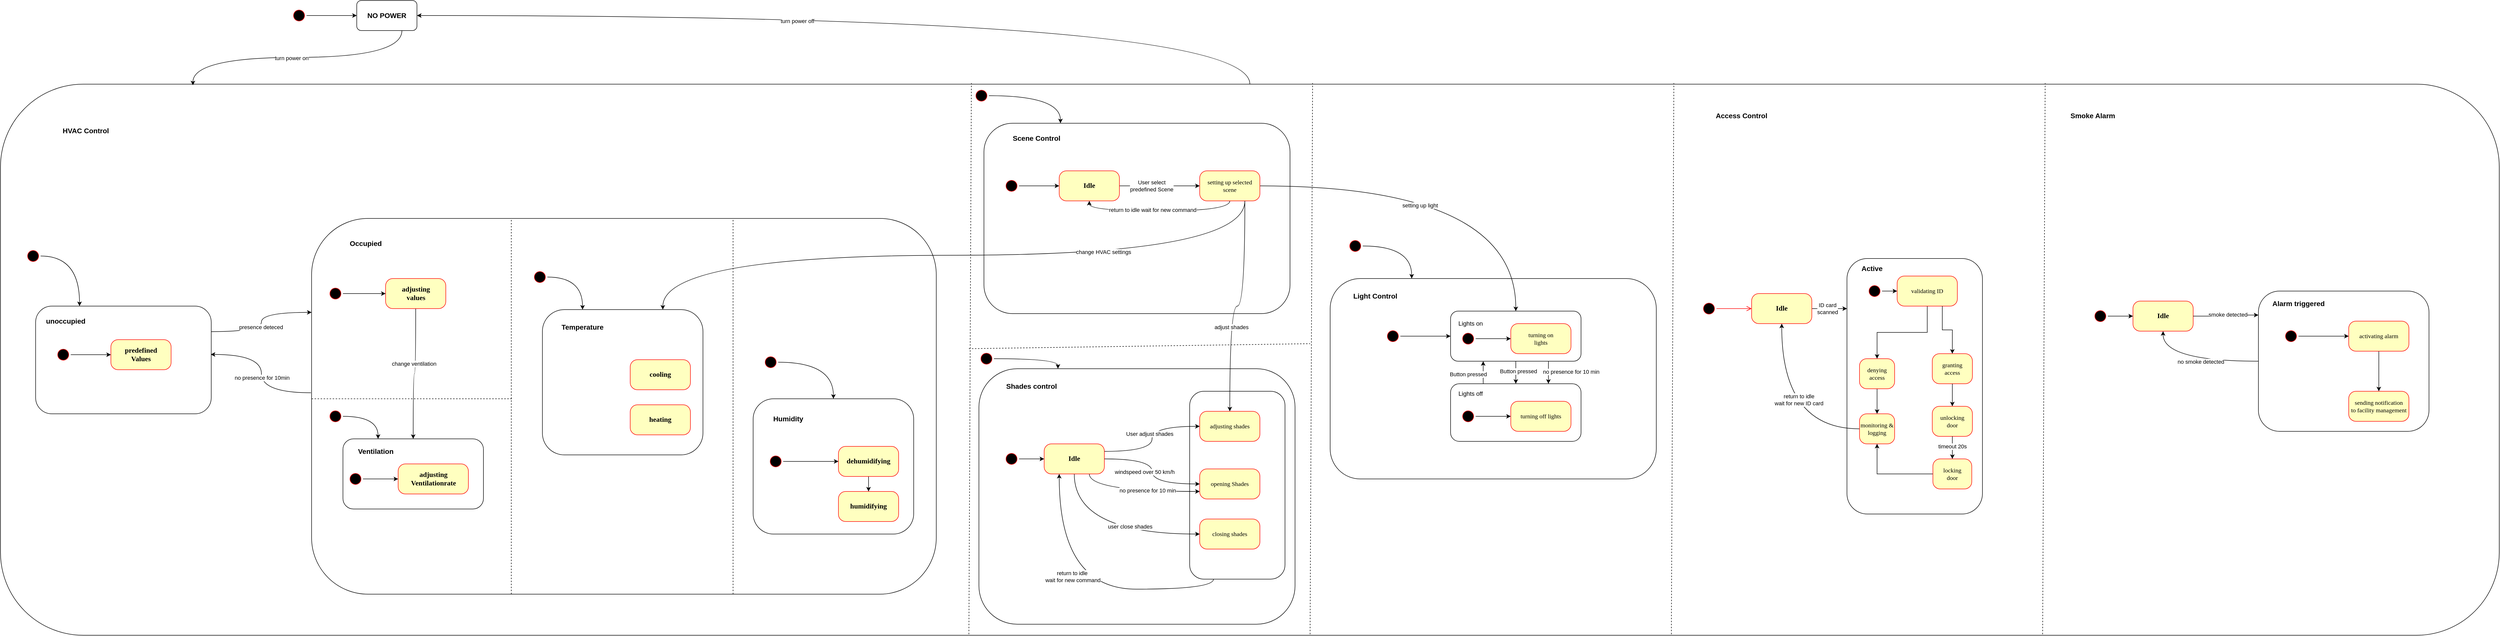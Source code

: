 <mxfile version="26.0.6">
  <diagram name="Page-1" id="58cdce13-f638-feb5-8d6f-7d28b1aa9fa0">
    <mxGraphModel dx="1822" dy="465" grid="1" gridSize="10" guides="1" tooltips="1" connect="1" arrows="1" fold="1" page="1" pageScale="1" pageWidth="1100" pageHeight="850" background="none" math="0" shadow="0">
      <root>
        <mxCell id="0" />
        <mxCell id="1" parent="0" />
        <mxCell id="LxNDRU_3HGSp0lA_r6Oc-85" style="edgeStyle=orthogonalEdgeStyle;rounded=0;orthogonalLoop=1;jettySize=auto;html=1;entryX=1;entryY=0.5;entryDx=0;entryDy=0;curved=1;" parent="1" source="LxNDRU_3HGSp0lA_r6Oc-73" target="LxNDRU_3HGSp0lA_r6Oc-72" edge="1">
          <mxGeometry relative="1" as="geometry" />
        </mxCell>
        <mxCell id="LxNDRU_3HGSp0lA_r6Oc-86" value="turn power off" style="edgeLabel;html=1;align=center;verticalAlign=middle;resizable=0;points=[];" parent="LxNDRU_3HGSp0lA_r6Oc-85" vertex="1" connectable="0">
          <mxGeometry x="0.157" y="11" relative="1" as="geometry">
            <mxPoint as="offset" />
          </mxGeometry>
        </mxCell>
        <mxCell id="LxNDRU_3HGSp0lA_r6Oc-73" value="" style="rounded=1;whiteSpace=wrap;html=1;movable=0;resizable=0;rotatable=0;deletable=0;editable=0;locked=1;connectable=0;" parent="1" vertex="1">
          <mxGeometry x="-470" y="532" width="4980" height="1100" as="geometry" />
        </mxCell>
        <mxCell id="66eWYTRfGqBNhTe94YPb-158" value="" style="rounded=1;whiteSpace=wrap;html=1;movable=1;resizable=1;rotatable=1;deletable=1;editable=1;locked=0;connectable=1;" parent="1" vertex="1">
          <mxGeometry x="1480" y="1100" width="630" height="510" as="geometry" />
        </mxCell>
        <mxCell id="LxNDRU_3HGSp0lA_r6Oc-68" style="edgeStyle=orthogonalEdgeStyle;rounded=0;orthogonalLoop=1;jettySize=auto;html=1;exitX=0.25;exitY=1;exitDx=0;exitDy=0;entryX=0.25;entryY=1;entryDx=0;entryDy=0;curved=1;movable=1;resizable=1;rotatable=1;deletable=1;editable=1;locked=0;connectable=1;" parent="1" source="LxNDRU_3HGSp0lA_r6Oc-65" target="66eWYTRfGqBNhTe94YPb-157" edge="1">
          <mxGeometry relative="1" as="geometry" />
        </mxCell>
        <mxCell id="LxNDRU_3HGSp0lA_r6Oc-69" value="return to idle&amp;nbsp;&lt;div&gt;wait for new command&lt;/div&gt;" style="edgeLabel;html=1;align=center;verticalAlign=middle;resizable=1;points=[];movable=1;rotatable=1;deletable=1;editable=1;locked=0;connectable=1;" parent="LxNDRU_3HGSp0lA_r6Oc-68" vertex="1" connectable="0">
          <mxGeometry x="0.267" y="-27" relative="1" as="geometry">
            <mxPoint as="offset" />
          </mxGeometry>
        </mxCell>
        <mxCell id="LxNDRU_3HGSp0lA_r6Oc-65" value="" style="rounded=1;whiteSpace=wrap;html=1;movable=1;resizable=1;rotatable=1;deletable=1;editable=1;locked=0;connectable=1;" parent="1" vertex="1">
          <mxGeometry x="1900" y="1145" width="190" height="375" as="geometry" />
        </mxCell>
        <mxCell id="LxNDRU_3HGSp0lA_r6Oc-49" value="" style="rounded=1;whiteSpace=wrap;html=1;movable=1;resizable=1;rotatable=1;deletable=1;editable=1;locked=0;connectable=1;" parent="1" vertex="1">
          <mxGeometry x="-400" y="975" width="350" height="215" as="geometry" />
        </mxCell>
        <mxCell id="LxNDRU_3HGSp0lA_r6Oc-45" style="edgeStyle=orthogonalEdgeStyle;rounded=0;orthogonalLoop=1;jettySize=auto;html=1;entryX=0.997;entryY=0.449;entryDx=0;entryDy=0;entryPerimeter=0;exitX=-0.001;exitY=0.464;exitDx=0;exitDy=0;exitPerimeter=0;movable=1;resizable=1;rotatable=1;deletable=1;editable=1;locked=0;connectable=1;curved=1;" parent="1" source="LxNDRU_3HGSp0lA_r6Oc-11" target="LxNDRU_3HGSp0lA_r6Oc-49" edge="1">
          <mxGeometry relative="1" as="geometry" />
        </mxCell>
        <mxCell id="LxNDRU_3HGSp0lA_r6Oc-46" value="no presence for 10min" style="edgeLabel;html=1;align=center;verticalAlign=middle;resizable=1;points=[];movable=1;rotatable=1;deletable=1;editable=1;locked=0;connectable=1;" parent="LxNDRU_3HGSp0lA_r6Oc-45" vertex="1" connectable="0">
          <mxGeometry x="-0.062" y="-1" relative="1" as="geometry">
            <mxPoint as="offset" />
          </mxGeometry>
        </mxCell>
        <mxCell id="LxNDRU_3HGSp0lA_r6Oc-11" value="" style="rounded=1;whiteSpace=wrap;html=1;movable=0;resizable=0;rotatable=0;deletable=0;editable=0;locked=1;connectable=0;" parent="1" vertex="1">
          <mxGeometry x="150" y="800" width="1245" height="750" as="geometry" />
        </mxCell>
        <mxCell id="LxNDRU_3HGSp0lA_r6Oc-30" value="" style="rounded=1;whiteSpace=wrap;html=1;movable=1;resizable=1;rotatable=1;deletable=1;editable=1;locked=0;connectable=1;" parent="1" vertex="1">
          <mxGeometry x="1030" y="1160" width="320" height="270" as="geometry" />
        </mxCell>
        <mxCell id="LxNDRU_3HGSp0lA_r6Oc-16" value="" style="rounded=1;whiteSpace=wrap;html=1;movable=1;resizable=1;rotatable=1;deletable=1;editable=1;locked=0;connectable=1;" parent="1" vertex="1">
          <mxGeometry x="610" y="982" width="320" height="290" as="geometry" />
        </mxCell>
        <mxCell id="66eWYTRfGqBNhTe94YPb-82" value="" style="rounded=1;whiteSpace=wrap;html=1;movable=1;resizable=1;rotatable=1;deletable=1;editable=1;locked=0;connectable=1;" parent="1" vertex="1">
          <mxGeometry x="2180" y="920" width="650" height="400" as="geometry" />
        </mxCell>
        <mxCell id="66eWYTRfGqBNhTe94YPb-105" value="" style="rounded=1;whiteSpace=wrap;html=1;movable=1;resizable=1;rotatable=1;deletable=1;editable=1;locked=0;connectable=1;" parent="1" vertex="1">
          <mxGeometry x="3210" y="880" width="270" height="510" as="geometry" />
        </mxCell>
        <mxCell id="66eWYTRfGqBNhTe94YPb-119" style="edgeStyle=orthogonalEdgeStyle;rounded=0;orthogonalLoop=1;jettySize=auto;html=1;exitX=0.5;exitY=1;exitDx=0;exitDy=0;entryX=0.5;entryY=0;entryDx=0;entryDy=0;movable=1;resizable=1;rotatable=1;deletable=1;editable=1;locked=0;connectable=1;" parent="1" source="66eWYTRfGqBNhTe94YPb-78" target="66eWYTRfGqBNhTe94YPb-111" edge="1">
          <mxGeometry relative="1" as="geometry" />
        </mxCell>
        <mxCell id="66eWYTRfGqBNhTe94YPb-121" value="Button pressed" style="edgeLabel;html=1;align=center;verticalAlign=middle;resizable=1;points=[];movable=1;rotatable=1;deletable=1;editable=1;locked=0;connectable=1;" parent="66eWYTRfGqBNhTe94YPb-119" vertex="1" connectable="0">
          <mxGeometry x="-0.083" y="1" relative="1" as="geometry">
            <mxPoint x="4" y="-1" as="offset" />
          </mxGeometry>
        </mxCell>
        <mxCell id="LxNDRU_3HGSp0lA_r6Oc-59" style="edgeStyle=orthogonalEdgeStyle;rounded=0;orthogonalLoop=1;jettySize=auto;html=1;exitX=0.75;exitY=1;exitDx=0;exitDy=0;entryX=0.75;entryY=0;entryDx=0;entryDy=0;movable=1;resizable=1;rotatable=1;deletable=1;editable=1;locked=0;connectable=1;" parent="1" source="66eWYTRfGqBNhTe94YPb-78" target="66eWYTRfGqBNhTe94YPb-111" edge="1">
          <mxGeometry relative="1" as="geometry" />
        </mxCell>
        <mxCell id="LxNDRU_3HGSp0lA_r6Oc-60" value="no presence for 10 min" style="edgeLabel;html=1;align=center;verticalAlign=middle;resizable=1;points=[];movable=1;rotatable=1;deletable=1;editable=1;locked=0;connectable=1;" parent="LxNDRU_3HGSp0lA_r6Oc-59" vertex="1" connectable="0">
          <mxGeometry x="-0.135" relative="1" as="geometry">
            <mxPoint x="45" y="1" as="offset" />
          </mxGeometry>
        </mxCell>
        <mxCell id="66eWYTRfGqBNhTe94YPb-78" value="" style="rounded=1;whiteSpace=wrap;html=1;movable=1;resizable=1;rotatable=1;deletable=1;editable=1;locked=0;connectable=1;" parent="1" vertex="1">
          <mxGeometry x="2420" y="985" width="260" height="100" as="geometry" />
        </mxCell>
        <mxCell id="382b91b5511bd0f7-1" value="" style="ellipse;html=1;shape=startState;fillColor=#000000;strokeColor=#ff0000;rounded=1;shadow=0;comic=0;labelBackgroundColor=none;fontFamily=Verdana;fontSize=12;fontColor=#000000;align=center;direction=south;movable=1;resizable=1;rotatable=1;deletable=1;editable=1;locked=0;connectable=1;" parent="1" vertex="1">
          <mxGeometry x="2920" y="965" width="30" height="30" as="geometry" />
        </mxCell>
        <mxCell id="66eWYTRfGqBNhTe94YPb-101" style="edgeStyle=orthogonalEdgeStyle;rounded=0;orthogonalLoop=1;jettySize=auto;html=1;exitX=0.5;exitY=1;exitDx=0;exitDy=0;entryX=0.5;entryY=0;entryDx=0;entryDy=0;movable=1;resizable=1;rotatable=1;deletable=1;editable=1;locked=0;connectable=1;" parent="1" source="382b91b5511bd0f7-5" target="66eWYTRfGqBNhTe94YPb-100" edge="1">
          <mxGeometry relative="1" as="geometry" />
        </mxCell>
        <mxCell id="382b91b5511bd0f7-5" value="denying&lt;div&gt;access&lt;/div&gt;" style="rounded=1;whiteSpace=wrap;html=1;arcSize=24;fillColor=#ffffc0;strokeColor=#ff0000;shadow=0;comic=0;labelBackgroundColor=none;fontFamily=Verdana;fontSize=12;fontColor=#000000;align=center;movable=1;resizable=1;rotatable=1;deletable=1;editable=1;locked=0;connectable=1;" parent="1" vertex="1">
          <mxGeometry x="3235" y="1080" width="70" height="60" as="geometry" />
        </mxCell>
        <mxCell id="66eWYTRfGqBNhTe94YPb-12" style="edgeStyle=orthogonalEdgeStyle;rounded=0;orthogonalLoop=1;jettySize=auto;html=1;movable=1;resizable=1;rotatable=1;deletable=1;editable=1;locked=0;connectable=1;" parent="1" source="382b91b5511bd0f7-6" edge="1">
          <mxGeometry relative="1" as="geometry">
            <mxPoint x="3210" y="980" as="targetPoint" />
          </mxGeometry>
        </mxCell>
        <mxCell id="66eWYTRfGqBNhTe94YPb-104" value="ID card&lt;div&gt;scanned&lt;/div&gt;" style="edgeLabel;html=1;align=center;verticalAlign=middle;resizable=1;points=[];movable=1;rotatable=1;deletable=1;editable=1;locked=0;connectable=1;" parent="66eWYTRfGqBNhTe94YPb-12" vertex="1" connectable="0">
          <mxGeometry x="-0.137" relative="1" as="geometry">
            <mxPoint as="offset" />
          </mxGeometry>
        </mxCell>
        <mxCell id="382b91b5511bd0f7-6" value="&lt;font style=&quot;font-size: 14px;&quot;&gt;&lt;b&gt;Idle&lt;/b&gt;&lt;/font&gt;" style="rounded=1;whiteSpace=wrap;html=1;arcSize=24;fillColor=#ffffc0;strokeColor=#ff0000;shadow=0;comic=0;labelBackgroundColor=none;fontFamily=Verdana;fontSize=12;fontColor=#000000;align=center;movable=1;resizable=1;rotatable=1;deletable=1;editable=1;locked=0;connectable=1;" parent="1" vertex="1">
          <mxGeometry x="3020" y="950" width="120" height="60" as="geometry" />
        </mxCell>
        <mxCell id="66eWYTRfGqBNhTe94YPb-6" style="edgeStyle=orthogonalEdgeStyle;rounded=0;orthogonalLoop=1;jettySize=auto;html=1;exitX=0.5;exitY=1;exitDx=0;exitDy=0;entryX=0.5;entryY=0;entryDx=0;entryDy=0;movable=1;resizable=1;rotatable=1;deletable=1;editable=1;locked=0;connectable=1;" parent="1" source="382b91b5511bd0f7-7" target="382b91b5511bd0f7-5" edge="1">
          <mxGeometry relative="1" as="geometry" />
        </mxCell>
        <mxCell id="2a3bc250acf0617d-9" style="edgeStyle=orthogonalEdgeStyle;html=1;labelBackgroundColor=none;endArrow=open;endSize=8;strokeColor=#ff0000;fontFamily=Verdana;fontSize=12;align=left;movable=1;resizable=1;rotatable=1;deletable=1;editable=1;locked=0;connectable=1;" parent="1" source="382b91b5511bd0f7-1" target="382b91b5511bd0f7-6" edge="1">
          <mxGeometry relative="1" as="geometry" />
        </mxCell>
        <mxCell id="66eWYTRfGqBNhTe94YPb-22" value="&lt;b&gt;&lt;font style=&quot;font-size: 14px;&quot;&gt;Access Control&lt;/font&gt;&lt;/b&gt;" style="text;html=1;align=center;verticalAlign=middle;whiteSpace=wrap;rounded=0;movable=1;resizable=1;rotatable=1;deletable=1;editable=1;locked=0;connectable=1;" parent="1" vertex="1">
          <mxGeometry x="2930" y="580" width="140" height="30" as="geometry" />
        </mxCell>
        <mxCell id="66eWYTRfGqBNhTe94YPb-24" value="Light Control" style="text;html=1;align=center;verticalAlign=middle;whiteSpace=wrap;rounded=0;fontStyle=1;fontSize=14;movable=1;resizable=1;rotatable=1;deletable=1;editable=1;locked=0;connectable=1;" parent="1" vertex="1">
          <mxGeometry x="2220" y="940" width="100" height="30" as="geometry" />
        </mxCell>
        <mxCell id="66eWYTRfGqBNhTe94YPb-51" style="edgeStyle=orthogonalEdgeStyle;rounded=0;orthogonalLoop=1;jettySize=auto;html=1;exitX=0.5;exitY=1;exitDx=0;exitDy=0;movable=1;resizable=1;rotatable=1;deletable=1;editable=1;locked=0;connectable=1;" parent="1" edge="1">
          <mxGeometry relative="1" as="geometry">
            <mxPoint x="2630" y="1175" as="sourcePoint" />
            <mxPoint x="2630" y="1175" as="targetPoint" />
          </mxGeometry>
        </mxCell>
        <mxCell id="66eWYTRfGqBNhTe94YPb-53" value="turning on&lt;div&gt;lights&lt;/div&gt;" style="rounded=1;whiteSpace=wrap;html=1;arcSize=24;fillColor=#ffffc0;strokeColor=#ff0000;shadow=0;comic=0;labelBackgroundColor=none;fontFamily=Verdana;fontSize=12;fontColor=#000000;align=center;movable=1;resizable=1;rotatable=1;deletable=1;editable=1;locked=0;connectable=1;" parent="1" vertex="1">
          <mxGeometry x="2540" y="1010" width="120" height="60" as="geometry" />
        </mxCell>
        <mxCell id="66eWYTRfGqBNhTe94YPb-81" value="Lights on" style="text;html=1;align=center;verticalAlign=middle;whiteSpace=wrap;rounded=0;movable=1;resizable=1;rotatable=1;deletable=1;editable=1;locked=0;connectable=1;" parent="1" vertex="1">
          <mxGeometry x="2430" y="995" width="60" height="30" as="geometry" />
        </mxCell>
        <mxCell id="66eWYTRfGqBNhTe94YPb-109" style="edgeStyle=orthogonalEdgeStyle;rounded=0;orthogonalLoop=1;jettySize=auto;html=1;exitX=0;exitY=0.5;exitDx=0;exitDy=0;movable=1;resizable=1;rotatable=1;deletable=1;editable=1;locked=0;connectable=1;curved=1;" parent="1" source="66eWYTRfGqBNhTe94YPb-100" target="382b91b5511bd0f7-6" edge="1">
          <mxGeometry relative="1" as="geometry" />
        </mxCell>
        <mxCell id="LxNDRU_3HGSp0lA_r6Oc-118" value="return to idle&lt;div&gt;wait for new ID card&lt;/div&gt;" style="edgeLabel;html=1;align=center;verticalAlign=middle;resizable=0;points=[];" parent="66eWYTRfGqBNhTe94YPb-109" vertex="1" connectable="0">
          <mxGeometry x="0.171" y="-34" relative="1" as="geometry">
            <mxPoint as="offset" />
          </mxGeometry>
        </mxCell>
        <mxCell id="66eWYTRfGqBNhTe94YPb-100" value="monitoring &amp;amp; logging" style="rounded=1;whiteSpace=wrap;html=1;arcSize=24;fillColor=#ffffc0;strokeColor=#ff0000;shadow=0;comic=0;labelBackgroundColor=none;fontFamily=Verdana;fontSize=12;fontColor=#000000;align=center;movable=1;resizable=1;rotatable=1;deletable=1;editable=1;locked=0;connectable=1;" parent="1" vertex="1">
          <mxGeometry x="3235" y="1190" width="70" height="60" as="geometry" />
        </mxCell>
        <mxCell id="66eWYTRfGqBNhTe94YPb-102" style="edgeStyle=orthogonalEdgeStyle;rounded=0;orthogonalLoop=1;jettySize=auto;html=1;exitX=0;exitY=0.5;exitDx=0;exitDy=0;movable=1;resizable=1;rotatable=1;deletable=1;editable=1;locked=0;connectable=1;" parent="1" source="66eWYTRfGqBNhTe94YPb-16" target="66eWYTRfGqBNhTe94YPb-100" edge="1">
          <mxGeometry relative="1" as="geometry" />
        </mxCell>
        <mxCell id="382b91b5511bd0f7-7" value="validating ID" style="rounded=1;whiteSpace=wrap;html=1;arcSize=24;fillColor=#ffffc0;strokeColor=#ff0000;shadow=0;comic=0;labelBackgroundColor=none;fontFamily=Verdana;fontSize=12;fontColor=#000000;align=center;movable=1;resizable=1;rotatable=1;deletable=1;editable=1;locked=0;connectable=1;" parent="1" vertex="1">
          <mxGeometry x="3310" y="915" width="120" height="60" as="geometry" />
        </mxCell>
        <mxCell id="66eWYTRfGqBNhTe94YPb-14" style="edgeStyle=orthogonalEdgeStyle;rounded=0;orthogonalLoop=1;jettySize=auto;html=1;movable=1;resizable=1;rotatable=1;deletable=1;editable=1;locked=0;connectable=1;" parent="1" source="66eWYTRfGqBNhTe94YPb-13" target="382b91b5511bd0f7-7" edge="1">
          <mxGeometry relative="1" as="geometry" />
        </mxCell>
        <mxCell id="66eWYTRfGqBNhTe94YPb-7" style="edgeStyle=orthogonalEdgeStyle;rounded=0;orthogonalLoop=1;jettySize=auto;html=1;exitX=0.75;exitY=1;exitDx=0;exitDy=0;entryX=0.5;entryY=0;entryDx=0;entryDy=0;movable=1;resizable=1;rotatable=1;deletable=1;editable=1;locked=0;connectable=1;" parent="1" source="382b91b5511bd0f7-7" target="66eWYTRfGqBNhTe94YPb-2" edge="1">
          <mxGeometry relative="1" as="geometry" />
        </mxCell>
        <mxCell id="66eWYTRfGqBNhTe94YPb-13" value="" style="ellipse;html=1;shape=startState;fillColor=#000000;strokeColor=#ff0000;rounded=1;shadow=0;comic=0;labelBackgroundColor=none;fontFamily=Verdana;fontSize=12;fontColor=#000000;align=center;direction=south;movable=1;resizable=1;rotatable=1;deletable=1;editable=1;locked=0;connectable=1;" parent="1" vertex="1">
          <mxGeometry x="3250" y="930" width="30" height="30" as="geometry" />
        </mxCell>
        <mxCell id="66eWYTRfGqBNhTe94YPb-2" value="granting&lt;div&gt;access&lt;/div&gt;" style="rounded=1;whiteSpace=wrap;html=1;arcSize=24;fillColor=#ffffc0;strokeColor=#ff0000;shadow=0;comic=0;labelBackgroundColor=none;fontFamily=Verdana;fontSize=12;fontColor=#000000;align=center;movable=1;resizable=1;rotatable=1;deletable=1;editable=1;locked=0;connectable=1;" parent="1" vertex="1">
          <mxGeometry x="3380" y="1070" width="80" height="60" as="geometry" />
        </mxCell>
        <mxCell id="66eWYTRfGqBNhTe94YPb-8" style="edgeStyle=orthogonalEdgeStyle;rounded=0;orthogonalLoop=1;jettySize=auto;html=1;exitX=0.5;exitY=1;exitDx=0;exitDy=0;entryX=0.5;entryY=0;entryDx=0;entryDy=0;movable=1;resizable=1;rotatable=1;deletable=1;editable=1;locked=0;connectable=1;" parent="1" source="66eWYTRfGqBNhTe94YPb-2" target="66eWYTRfGqBNhTe94YPb-3" edge="1">
          <mxGeometry relative="1" as="geometry" />
        </mxCell>
        <mxCell id="66eWYTRfGqBNhTe94YPb-3" value="unlocking&lt;div&gt;door&lt;/div&gt;" style="rounded=1;whiteSpace=wrap;html=1;arcSize=24;fillColor=#ffffc0;strokeColor=#ff0000;shadow=0;comic=0;labelBackgroundColor=none;fontFamily=Verdana;fontSize=12;fontColor=#000000;align=center;movable=1;resizable=1;rotatable=1;deletable=1;editable=1;locked=0;connectable=1;" parent="1" vertex="1">
          <mxGeometry x="3380" y="1175" width="80" height="60" as="geometry" />
        </mxCell>
        <mxCell id="66eWYTRfGqBNhTe94YPb-17" value="" style="edgeStyle=orthogonalEdgeStyle;rounded=0;orthogonalLoop=1;jettySize=auto;html=1;movable=1;resizable=1;rotatable=1;deletable=1;editable=1;locked=0;connectable=1;" parent="1" source="66eWYTRfGqBNhTe94YPb-3" target="66eWYTRfGqBNhTe94YPb-16" edge="1">
          <mxGeometry relative="1" as="geometry" />
        </mxCell>
        <mxCell id="66eWYTRfGqBNhTe94YPb-98" value="timeout 20s" style="edgeLabel;html=1;align=center;verticalAlign=middle;resizable=1;points=[];movable=1;rotatable=1;deletable=1;editable=1;locked=0;connectable=1;" parent="66eWYTRfGqBNhTe94YPb-17" vertex="1" connectable="0">
          <mxGeometry x="-0.118" relative="1" as="geometry">
            <mxPoint as="offset" />
          </mxGeometry>
        </mxCell>
        <mxCell id="66eWYTRfGqBNhTe94YPb-16" value="locking&lt;div&gt;door&lt;/div&gt;" style="whiteSpace=wrap;html=1;fontFamily=Verdana;fillColor=#ffffc0;strokeColor=#ff0000;fontColor=#000000;rounded=1;arcSize=24;shadow=0;comic=0;labelBackgroundColor=none;movable=1;resizable=1;rotatable=1;deletable=1;editable=1;locked=0;connectable=1;" parent="1" vertex="1">
          <mxGeometry x="3381.25" y="1280" width="77.5" height="60" as="geometry" />
        </mxCell>
        <mxCell id="66eWYTRfGqBNhTe94YPb-110" value="Active" style="text;html=1;align=center;verticalAlign=middle;whiteSpace=wrap;rounded=0;fontStyle=1;fontSize=14;movable=1;resizable=1;rotatable=1;deletable=1;editable=1;locked=0;connectable=1;" parent="1" vertex="1">
          <mxGeometry x="3230" y="885" width="60" height="30" as="geometry" />
        </mxCell>
        <mxCell id="66eWYTRfGqBNhTe94YPb-130" style="edgeStyle=orthogonalEdgeStyle;rounded=0;orthogonalLoop=1;jettySize=auto;html=1;exitX=0.25;exitY=0;exitDx=0;exitDy=0;entryX=0.25;entryY=1;entryDx=0;entryDy=0;movable=1;resizable=1;rotatable=1;deletable=1;editable=1;locked=0;connectable=1;" parent="1" source="66eWYTRfGqBNhTe94YPb-111" target="66eWYTRfGqBNhTe94YPb-78" edge="1">
          <mxGeometry relative="1" as="geometry" />
        </mxCell>
        <mxCell id="66eWYTRfGqBNhTe94YPb-131" value="Button pressed" style="edgeLabel;html=1;align=center;verticalAlign=middle;resizable=1;points=[];movable=1;rotatable=1;deletable=1;editable=1;locked=0;connectable=1;" parent="66eWYTRfGqBNhTe94YPb-130" vertex="1" connectable="0">
          <mxGeometry x="-0.084" y="-1" relative="1" as="geometry">
            <mxPoint x="-31" y="1" as="offset" />
          </mxGeometry>
        </mxCell>
        <mxCell id="66eWYTRfGqBNhTe94YPb-111" value="" style="rounded=1;whiteSpace=wrap;html=1;movable=1;resizable=1;rotatable=1;deletable=1;editable=1;locked=0;connectable=1;" parent="1" vertex="1">
          <mxGeometry x="2420" y="1130" width="260" height="115" as="geometry" />
        </mxCell>
        <mxCell id="66eWYTRfGqBNhTe94YPb-112" value="Lights off" style="text;html=1;align=center;verticalAlign=middle;whiteSpace=wrap;rounded=0;movable=1;resizable=1;rotatable=1;deletable=1;editable=1;locked=0;connectable=1;" parent="1" vertex="1">
          <mxGeometry x="2430" y="1135" width="60" height="30" as="geometry" />
        </mxCell>
        <mxCell id="66eWYTRfGqBNhTe94YPb-122" style="edgeStyle=orthogonalEdgeStyle;rounded=0;orthogonalLoop=1;jettySize=auto;html=1;entryX=0;entryY=0.5;entryDx=0;entryDy=0;movable=1;resizable=1;rotatable=1;deletable=1;editable=1;locked=0;connectable=1;" parent="1" source="66eWYTRfGqBNhTe94YPb-116" target="66eWYTRfGqBNhTe94YPb-118" edge="1">
          <mxGeometry relative="1" as="geometry" />
        </mxCell>
        <mxCell id="66eWYTRfGqBNhTe94YPb-116" value="" style="ellipse;html=1;shape=startState;fillColor=#000000;strokeColor=#ff0000;rounded=1;shadow=0;comic=0;labelBackgroundColor=none;fontFamily=Verdana;fontSize=12;fontColor=#000000;align=center;direction=south;movable=1;resizable=1;rotatable=1;deletable=1;editable=1;locked=0;connectable=1;" parent="1" vertex="1">
          <mxGeometry x="2440" y="1180" width="30" height="30" as="geometry" />
        </mxCell>
        <mxCell id="66eWYTRfGqBNhTe94YPb-123" style="edgeStyle=orthogonalEdgeStyle;rounded=0;orthogonalLoop=1;jettySize=auto;html=1;entryX=0;entryY=0.5;entryDx=0;entryDy=0;movable=1;resizable=1;rotatable=1;deletable=1;editable=1;locked=0;connectable=1;" parent="1" source="66eWYTRfGqBNhTe94YPb-117" target="66eWYTRfGqBNhTe94YPb-53" edge="1">
          <mxGeometry relative="1" as="geometry" />
        </mxCell>
        <mxCell id="66eWYTRfGqBNhTe94YPb-117" value="" style="ellipse;html=1;shape=startState;fillColor=#000000;strokeColor=#ff0000;rounded=1;shadow=0;comic=0;labelBackgroundColor=none;fontFamily=Verdana;fontSize=12;fontColor=#000000;align=center;direction=south;movable=1;resizable=1;rotatable=1;deletable=1;editable=1;locked=0;connectable=1;" parent="1" vertex="1">
          <mxGeometry x="2440" y="1025" width="30" height="30" as="geometry" />
        </mxCell>
        <mxCell id="66eWYTRfGqBNhTe94YPb-118" value="turning off lights" style="rounded=1;whiteSpace=wrap;html=1;arcSize=24;fillColor=#ffffc0;strokeColor=#ff0000;shadow=0;comic=0;labelBackgroundColor=none;fontFamily=Verdana;fontSize=12;fontColor=#000000;align=center;movable=1;resizable=1;rotatable=1;deletable=1;editable=1;locked=0;connectable=1;" parent="1" vertex="1">
          <mxGeometry x="2540" y="1165" width="120" height="60" as="geometry" />
        </mxCell>
        <mxCell id="66eWYTRfGqBNhTe94YPb-190" style="edgeStyle=orthogonalEdgeStyle;rounded=0;orthogonalLoop=1;jettySize=auto;html=1;entryX=0;entryY=0.5;entryDx=0;entryDy=0;movable=1;resizable=1;rotatable=1;deletable=1;editable=1;locked=0;connectable=1;" parent="1" source="66eWYTRfGqBNhTe94YPb-126" target="66eWYTRfGqBNhTe94YPb-78" edge="1">
          <mxGeometry relative="1" as="geometry" />
        </mxCell>
        <mxCell id="66eWYTRfGqBNhTe94YPb-126" value="" style="ellipse;html=1;shape=startState;fillColor=#000000;strokeColor=#ff0000;rounded=1;shadow=0;comic=0;labelBackgroundColor=none;fontFamily=Verdana;fontSize=12;fontColor=#000000;align=center;direction=south;movable=1;resizable=1;rotatable=1;deletable=1;editable=1;locked=0;connectable=1;" parent="1" vertex="1">
          <mxGeometry x="2290" y="1020" width="30" height="30" as="geometry" />
        </mxCell>
        <mxCell id="66eWYTRfGqBNhTe94YPb-135" value="&lt;b&gt;&lt;font style=&quot;font-size: 14px;&quot;&gt;Idle&lt;/font&gt;&lt;/b&gt;" style="rounded=1;whiteSpace=wrap;html=1;arcSize=24;fillColor=#ffffc0;strokeColor=#ff0000;shadow=0;comic=0;labelBackgroundColor=none;fontFamily=Verdana;fontSize=12;fontColor=#000000;align=center;movable=1;resizable=1;rotatable=1;deletable=1;editable=1;locked=0;connectable=1;" parent="1" vertex="1">
          <mxGeometry x="3780" y="965" width="120" height="60" as="geometry" />
        </mxCell>
        <mxCell id="66eWYTRfGqBNhTe94YPb-148" style="edgeStyle=orthogonalEdgeStyle;rounded=0;orthogonalLoop=1;jettySize=auto;html=1;exitX=0;exitY=0.5;exitDx=0;exitDy=0;entryX=0.5;entryY=1;entryDx=0;entryDy=0;movable=1;resizable=1;rotatable=1;deletable=1;editable=1;locked=0;connectable=1;curved=1;" parent="1" source="66eWYTRfGqBNhTe94YPb-137" target="66eWYTRfGqBNhTe94YPb-135" edge="1">
          <mxGeometry relative="1" as="geometry" />
        </mxCell>
        <mxCell id="66eWYTRfGqBNhTe94YPb-149" value="no smoke detected" style="edgeLabel;html=1;align=center;verticalAlign=middle;resizable=1;points=[];movable=1;rotatable=1;deletable=1;editable=1;locked=0;connectable=1;" parent="66eWYTRfGqBNhTe94YPb-148" vertex="1" connectable="0">
          <mxGeometry x="-0.078" y="1" relative="1" as="geometry">
            <mxPoint as="offset" />
          </mxGeometry>
        </mxCell>
        <mxCell id="66eWYTRfGqBNhTe94YPb-137" value="" style="rounded=1;whiteSpace=wrap;html=1;movable=1;resizable=1;rotatable=1;deletable=1;editable=1;locked=0;connectable=1;" parent="1" vertex="1">
          <mxGeometry x="4030" y="945" width="340" height="280" as="geometry" />
        </mxCell>
        <mxCell id="66eWYTRfGqBNhTe94YPb-138" value="&lt;b&gt;&lt;font style=&quot;font-size: 14px;&quot;&gt;Alarm triggered&lt;/font&gt;&lt;/b&gt;" style="text;html=1;align=center;verticalAlign=middle;whiteSpace=wrap;rounded=0;movable=1;resizable=1;rotatable=1;deletable=1;editable=1;locked=0;connectable=1;" parent="1" vertex="1">
          <mxGeometry x="4055" y="955" width="110" height="30" as="geometry" />
        </mxCell>
        <mxCell id="66eWYTRfGqBNhTe94YPb-144" style="edgeStyle=orthogonalEdgeStyle;rounded=0;orthogonalLoop=1;jettySize=auto;html=1;entryX=0;entryY=0.5;entryDx=0;entryDy=0;movable=1;resizable=1;rotatable=1;deletable=1;editable=1;locked=0;connectable=1;" parent="1" source="66eWYTRfGqBNhTe94YPb-140" target="66eWYTRfGqBNhTe94YPb-141" edge="1">
          <mxGeometry relative="1" as="geometry" />
        </mxCell>
        <mxCell id="66eWYTRfGqBNhTe94YPb-140" value="" style="ellipse;html=1;shape=startState;fillColor=#000000;strokeColor=#ff0000;rounded=1;shadow=0;comic=0;labelBackgroundColor=none;fontFamily=Verdana;fontSize=12;fontColor=#000000;align=center;direction=south;movable=1;resizable=1;rotatable=1;deletable=1;editable=1;locked=0;connectable=1;" parent="1" vertex="1">
          <mxGeometry x="4080" y="1020" width="30" height="30" as="geometry" />
        </mxCell>
        <mxCell id="66eWYTRfGqBNhTe94YPb-143" style="edgeStyle=orthogonalEdgeStyle;rounded=0;orthogonalLoop=1;jettySize=auto;html=1;entryX=0.5;entryY=0;entryDx=0;entryDy=0;movable=1;resizable=1;rotatable=1;deletable=1;editable=1;locked=0;connectable=1;" parent="1" source="66eWYTRfGqBNhTe94YPb-141" target="66eWYTRfGqBNhTe94YPb-142" edge="1">
          <mxGeometry relative="1" as="geometry" />
        </mxCell>
        <mxCell id="66eWYTRfGqBNhTe94YPb-141" value="activating alarm" style="rounded=1;whiteSpace=wrap;html=1;arcSize=24;fillColor=#ffffc0;strokeColor=#ff0000;shadow=0;comic=0;labelBackgroundColor=none;fontFamily=Verdana;fontSize=12;fontColor=#000000;align=center;movable=1;resizable=1;rotatable=1;deletable=1;editable=1;locked=0;connectable=1;" parent="1" vertex="1">
          <mxGeometry x="4210" y="1005" width="120" height="60" as="geometry" />
        </mxCell>
        <mxCell id="66eWYTRfGqBNhTe94YPb-142" value="sending notification&lt;div&gt;to facility management&lt;/div&gt;" style="rounded=1;whiteSpace=wrap;html=1;arcSize=24;fillColor=#ffffc0;strokeColor=#ff0000;shadow=0;comic=0;labelBackgroundColor=none;fontFamily=Verdana;fontSize=12;fontColor=#000000;align=center;movable=1;resizable=1;rotatable=1;deletable=1;editable=1;locked=0;connectable=1;" parent="1" vertex="1">
          <mxGeometry x="4210" y="1145" width="120" height="60" as="geometry" />
        </mxCell>
        <mxCell id="66eWYTRfGqBNhTe94YPb-146" style="edgeStyle=orthogonalEdgeStyle;rounded=0;orthogonalLoop=1;jettySize=auto;html=1;entryX=0;entryY=0.171;entryDx=0;entryDy=0;entryPerimeter=0;movable=1;resizable=1;rotatable=1;deletable=1;editable=1;locked=0;connectable=1;" parent="1" source="66eWYTRfGqBNhTe94YPb-135" target="66eWYTRfGqBNhTe94YPb-137" edge="1">
          <mxGeometry relative="1" as="geometry" />
        </mxCell>
        <mxCell id="66eWYTRfGqBNhTe94YPb-150" value="smoke detected" style="edgeLabel;html=1;align=center;verticalAlign=middle;resizable=1;points=[];movable=1;rotatable=1;deletable=1;editable=1;locked=0;connectable=1;" parent="66eWYTRfGqBNhTe94YPb-146" vertex="1" connectable="0">
          <mxGeometry x="0.07" y="1" relative="1" as="geometry">
            <mxPoint as="offset" />
          </mxGeometry>
        </mxCell>
        <mxCell id="66eWYTRfGqBNhTe94YPb-152" value="Smoke Alarm" style="text;html=1;align=center;verticalAlign=middle;whiteSpace=wrap;rounded=0;fontStyle=1;fontSize=14;movable=1;resizable=1;rotatable=1;deletable=1;editable=1;locked=0;connectable=1;" parent="1" vertex="1">
          <mxGeometry x="3650" y="580" width="100" height="30" as="geometry" />
        </mxCell>
        <mxCell id="66eWYTRfGqBNhTe94YPb-153" style="edgeStyle=orthogonalEdgeStyle;rounded=0;orthogonalLoop=1;jettySize=auto;html=1;exitX=0.5;exitY=1;exitDx=0;exitDy=0;movable=1;resizable=1;rotatable=1;deletable=1;editable=1;locked=0;connectable=1;" parent="1" edge="1">
          <mxGeometry relative="1" as="geometry">
            <mxPoint x="4030" y="1265" as="sourcePoint" />
            <mxPoint x="4030" y="1265" as="targetPoint" />
          </mxGeometry>
        </mxCell>
        <mxCell id="66eWYTRfGqBNhTe94YPb-156" value="adjusting shades" style="rounded=1;whiteSpace=wrap;html=1;arcSize=24;fillColor=#ffffc0;strokeColor=#ff0000;shadow=0;comic=0;labelBackgroundColor=none;fontFamily=Verdana;fontSize=12;fontColor=#000000;align=center;movable=1;resizable=1;rotatable=1;deletable=1;editable=1;locked=0;connectable=1;" parent="1" vertex="1">
          <mxGeometry x="1920" y="1185" width="120" height="60" as="geometry" />
        </mxCell>
        <mxCell id="LxNDRU_3HGSp0lA_r6Oc-53" style="edgeStyle=orthogonalEdgeStyle;rounded=0;orthogonalLoop=1;jettySize=auto;html=1;entryX=0;entryY=0.5;entryDx=0;entryDy=0;curved=1;movable=1;resizable=1;rotatable=1;deletable=1;editable=1;locked=0;connectable=1;" parent="1" source="66eWYTRfGqBNhTe94YPb-157" target="66eWYTRfGqBNhTe94YPb-181" edge="1">
          <mxGeometry relative="1" as="geometry" />
        </mxCell>
        <mxCell id="LxNDRU_3HGSp0lA_r6Oc-54" value="windspeed over 50 km/h" style="edgeLabel;html=1;align=center;verticalAlign=middle;resizable=1;points=[];movable=1;rotatable=1;deletable=1;editable=1;locked=0;connectable=1;" parent="LxNDRU_3HGSp0lA_r6Oc-53" vertex="1" connectable="0">
          <mxGeometry x="0.094" relative="1" as="geometry">
            <mxPoint x="-15" y="-11" as="offset" />
          </mxGeometry>
        </mxCell>
        <mxCell id="LxNDRU_3HGSp0lA_r6Oc-55" style="edgeStyle=orthogonalEdgeStyle;rounded=0;orthogonalLoop=1;jettySize=auto;html=1;exitX=1;exitY=0.25;exitDx=0;exitDy=0;entryX=0;entryY=0.5;entryDx=0;entryDy=0;curved=1;movable=1;resizable=1;rotatable=1;deletable=1;editable=1;locked=0;connectable=1;" parent="1" source="66eWYTRfGqBNhTe94YPb-157" target="66eWYTRfGqBNhTe94YPb-156" edge="1">
          <mxGeometry relative="1" as="geometry" />
        </mxCell>
        <mxCell id="LxNDRU_3HGSp0lA_r6Oc-56" value="User adjust shades" style="edgeLabel;html=1;align=center;verticalAlign=middle;resizable=1;points=[];movable=1;rotatable=1;deletable=1;editable=1;locked=0;connectable=1;" parent="LxNDRU_3HGSp0lA_r6Oc-55" vertex="1" connectable="0">
          <mxGeometry x="-0.25" y="3" relative="1" as="geometry">
            <mxPoint y="-32" as="offset" />
          </mxGeometry>
        </mxCell>
        <mxCell id="LxNDRU_3HGSp0lA_r6Oc-57" style="edgeStyle=orthogonalEdgeStyle;rounded=0;orthogonalLoop=1;jettySize=auto;html=1;exitX=0.75;exitY=1;exitDx=0;exitDy=0;entryX=0;entryY=0.75;entryDx=0;entryDy=0;curved=1;movable=1;resizable=1;rotatable=1;deletable=1;editable=1;locked=0;connectable=1;" parent="1" source="66eWYTRfGqBNhTe94YPb-157" target="66eWYTRfGqBNhTe94YPb-181" edge="1">
          <mxGeometry relative="1" as="geometry" />
        </mxCell>
        <mxCell id="LxNDRU_3HGSp0lA_r6Oc-58" value="no presence for 10 min" style="edgeLabel;html=1;align=center;verticalAlign=middle;resizable=1;points=[];movable=1;rotatable=1;deletable=1;editable=1;locked=0;connectable=1;" parent="LxNDRU_3HGSp0lA_r6Oc-57" vertex="1" connectable="0">
          <mxGeometry x="-0.14" y="2" relative="1" as="geometry">
            <mxPoint x="41" as="offset" />
          </mxGeometry>
        </mxCell>
        <mxCell id="LxNDRU_3HGSp0lA_r6Oc-63" style="edgeStyle=orthogonalEdgeStyle;rounded=0;orthogonalLoop=1;jettySize=auto;html=1;exitX=0.5;exitY=1;exitDx=0;exitDy=0;entryX=0;entryY=0.5;entryDx=0;entryDy=0;curved=1;movable=1;resizable=1;rotatable=1;deletable=1;editable=1;locked=0;connectable=1;" parent="1" source="66eWYTRfGqBNhTe94YPb-157" target="LxNDRU_3HGSp0lA_r6Oc-62" edge="1">
          <mxGeometry relative="1" as="geometry" />
        </mxCell>
        <mxCell id="LxNDRU_3HGSp0lA_r6Oc-64" value="user close shades" style="edgeLabel;html=1;align=center;verticalAlign=middle;resizable=1;points=[];movable=1;rotatable=1;deletable=1;editable=1;locked=0;connectable=1;" parent="LxNDRU_3HGSp0lA_r6Oc-63" vertex="1" connectable="0">
          <mxGeometry x="0.191" y="4" relative="1" as="geometry">
            <mxPoint x="10" y="-11" as="offset" />
          </mxGeometry>
        </mxCell>
        <mxCell id="66eWYTRfGqBNhTe94YPb-157" value="&lt;b&gt;&lt;font style=&quot;font-size: 14px;&quot;&gt;Idle&lt;/font&gt;&lt;/b&gt;" style="rounded=1;whiteSpace=wrap;html=1;arcSize=24;fillColor=#ffffc0;strokeColor=#ff0000;shadow=0;comic=0;labelBackgroundColor=none;fontFamily=Verdana;fontSize=12;fontColor=#000000;align=center;movable=1;resizable=1;rotatable=1;deletable=1;editable=1;locked=0;connectable=1;" parent="1" vertex="1">
          <mxGeometry x="1610" y="1250" width="120" height="60" as="geometry" />
        </mxCell>
        <mxCell id="66eWYTRfGqBNhTe94YPb-159" value="&lt;span style=&quot;font-size: 14px;&quot;&gt;&lt;b&gt;Shades control&lt;/b&gt;&lt;/span&gt;" style="text;html=1;align=center;verticalAlign=middle;whiteSpace=wrap;rounded=0;movable=1;resizable=1;rotatable=1;deletable=1;editable=1;locked=0;connectable=1;" parent="1" vertex="1">
          <mxGeometry x="1520" y="1120" width="130" height="30" as="geometry" />
        </mxCell>
        <mxCell id="LxNDRU_3HGSp0lA_r6Oc-61" style="edgeStyle=orthogonalEdgeStyle;rounded=0;orthogonalLoop=1;jettySize=auto;html=1;entryX=0;entryY=0.5;entryDx=0;entryDy=0;movable=1;resizable=1;rotatable=1;deletable=1;editable=1;locked=0;connectable=1;" parent="1" source="66eWYTRfGqBNhTe94YPb-171" target="66eWYTRfGqBNhTe94YPb-157" edge="1">
          <mxGeometry relative="1" as="geometry" />
        </mxCell>
        <mxCell id="66eWYTRfGqBNhTe94YPb-171" value="" style="ellipse;html=1;shape=startState;fillColor=#000000;strokeColor=#ff0000;movable=1;resizable=1;rotatable=1;deletable=1;editable=1;locked=0;connectable=1;" parent="1" vertex="1">
          <mxGeometry x="1530" y="1265" width="30" height="30" as="geometry" />
        </mxCell>
        <mxCell id="66eWYTRfGqBNhTe94YPb-181" value="opening Shades" style="rounded=1;whiteSpace=wrap;html=1;arcSize=24;fillColor=#ffffc0;strokeColor=#ff0000;shadow=0;comic=0;labelBackgroundColor=none;fontFamily=Verdana;fontSize=12;fontColor=#000000;align=center;movable=1;resizable=1;rotatable=1;deletable=1;editable=1;locked=0;connectable=1;" parent="1" vertex="1">
          <mxGeometry x="1920" y="1300" width="120" height="60" as="geometry" />
        </mxCell>
        <mxCell id="LxNDRU_3HGSp0lA_r6Oc-10" style="edgeStyle=orthogonalEdgeStyle;rounded=0;orthogonalLoop=1;jettySize=auto;html=1;movable=1;resizable=1;rotatable=1;deletable=1;editable=1;locked=0;connectable=1;" parent="1" source="LxNDRU_3HGSp0lA_r6Oc-1" target="LxNDRU_3HGSp0lA_r6Oc-5" edge="1">
          <mxGeometry relative="1" as="geometry" />
        </mxCell>
        <mxCell id="LxNDRU_3HGSp0lA_r6Oc-1" value="" style="ellipse;html=1;shape=startState;fillColor=#000000;strokeColor=#ff0000;movable=1;resizable=1;rotatable=1;deletable=1;editable=1;locked=0;connectable=1;" parent="1" vertex="1">
          <mxGeometry x="-360" y="1057" width="30" height="30" as="geometry" />
        </mxCell>
        <mxCell id="LxNDRU_3HGSp0lA_r6Oc-48" style="edgeStyle=orthogonalEdgeStyle;rounded=0;orthogonalLoop=1;jettySize=auto;html=1;entryX=0;entryY=0.25;entryDx=0;entryDy=0;exitX=1;exitY=0.237;exitDx=0;exitDy=0;exitPerimeter=0;movable=1;resizable=1;rotatable=1;deletable=1;editable=1;locked=0;connectable=1;curved=1;" parent="1" source="LxNDRU_3HGSp0lA_r6Oc-49" target="LxNDRU_3HGSp0lA_r6Oc-11" edge="1">
          <mxGeometry relative="1" as="geometry" />
        </mxCell>
        <mxCell id="LxNDRU_3HGSp0lA_r6Oc-70" value="presence deteced" style="edgeLabel;html=1;align=center;verticalAlign=middle;resizable=1;points=[];movable=1;rotatable=1;deletable=1;editable=1;locked=0;connectable=1;" parent="LxNDRU_3HGSp0lA_r6Oc-48" vertex="1" connectable="0">
          <mxGeometry x="-0.086" y="1" relative="1" as="geometry">
            <mxPoint as="offset" />
          </mxGeometry>
        </mxCell>
        <mxCell id="LxNDRU_3HGSp0lA_r6Oc-5" value="&lt;font style=&quot;font-size: 14px;&quot;&gt;&lt;b&gt;predefined&lt;/b&gt;&lt;/font&gt;&lt;div&gt;&lt;font style=&quot;font-size: 14px;&quot;&gt;&lt;b&gt;Values&lt;/b&gt;&lt;/font&gt;&lt;/div&gt;" style="rounded=1;whiteSpace=wrap;html=1;arcSize=24;fillColor=#ffffc0;strokeColor=#ff0000;shadow=0;comic=0;labelBackgroundColor=none;fontFamily=Verdana;fontSize=12;fontColor=#000000;align=center;movable=1;resizable=1;rotatable=1;deletable=1;editable=1;locked=0;connectable=1;" parent="1" vertex="1">
          <mxGeometry x="-250" y="1042" width="120" height="60" as="geometry" />
        </mxCell>
        <mxCell id="LxNDRU_3HGSp0lA_r6Oc-9" style="edgeStyle=orthogonalEdgeStyle;rounded=0;orthogonalLoop=1;jettySize=auto;html=1;entryX=0;entryY=0.5;entryDx=0;entryDy=0;curved=1;movable=1;resizable=1;rotatable=1;deletable=1;editable=1;locked=0;connectable=1;" parent="1" source="LxNDRU_3HGSp0lA_r6Oc-8" target="66eWYTRfGqBNhTe94YPb-135" edge="1">
          <mxGeometry relative="1" as="geometry" />
        </mxCell>
        <mxCell id="LxNDRU_3HGSp0lA_r6Oc-8" value="" style="ellipse;html=1;shape=startState;fillColor=#000000;strokeColor=#ff0000;movable=1;resizable=1;rotatable=1;deletable=1;editable=1;locked=0;connectable=1;" parent="1" vertex="1">
          <mxGeometry x="3700" y="980" width="30" height="30" as="geometry" />
        </mxCell>
        <mxCell id="LxNDRU_3HGSp0lA_r6Oc-12" value="Occupied" style="text;html=1;align=center;verticalAlign=middle;whiteSpace=wrap;rounded=0;fontSize=14;fontStyle=1;movable=1;resizable=1;rotatable=1;deletable=1;editable=1;locked=0;connectable=1;" parent="1" vertex="1">
          <mxGeometry x="227.5" y="835" width="60" height="30" as="geometry" />
        </mxCell>
        <mxCell id="LxNDRU_3HGSp0lA_r6Oc-41" style="edgeStyle=orthogonalEdgeStyle;rounded=0;orthogonalLoop=1;jettySize=auto;html=1;exitX=0.5;exitY=1;exitDx=0;exitDy=0;movable=1;resizable=1;rotatable=1;deletable=1;editable=1;locked=0;connectable=1;curved=1;" parent="1" source="LxNDRU_3HGSp0lA_r6Oc-13" target="LxNDRU_3HGSp0lA_r6Oc-39" edge="1">
          <mxGeometry relative="1" as="geometry" />
        </mxCell>
        <mxCell id="Kp3bJCEj-rSR3w4Or-fS-1" value="change ventilation" style="edgeLabel;html=1;align=center;verticalAlign=middle;resizable=0;points=[];" vertex="1" connectable="0" parent="LxNDRU_3HGSp0lA_r6Oc-41">
          <mxGeometry x="-0.169" y="-4" relative="1" as="geometry">
            <mxPoint as="offset" />
          </mxGeometry>
        </mxCell>
        <mxCell id="LxNDRU_3HGSp0lA_r6Oc-13" value="&lt;font style=&quot;font-size: 14px;&quot;&gt;&lt;b&gt;adjusting&lt;/b&gt;&lt;/font&gt;&lt;div&gt;&lt;font style=&quot;font-size: 14px;&quot;&gt;&lt;b&gt;values&lt;/b&gt;&lt;/font&gt;&lt;/div&gt;" style="rounded=1;whiteSpace=wrap;html=1;arcSize=24;fillColor=#ffffc0;strokeColor=#ff0000;shadow=0;comic=0;labelBackgroundColor=none;fontFamily=Verdana;fontSize=12;fontColor=#000000;align=center;movable=1;resizable=1;rotatable=1;deletable=1;editable=1;locked=0;connectable=1;" parent="1" vertex="1">
          <mxGeometry x="297.5" y="920" width="120" height="60" as="geometry" />
        </mxCell>
        <mxCell id="LxNDRU_3HGSp0lA_r6Oc-15" style="edgeStyle=orthogonalEdgeStyle;rounded=0;orthogonalLoop=1;jettySize=auto;html=1;entryX=0;entryY=0.5;entryDx=0;entryDy=0;movable=1;resizable=1;rotatable=1;deletable=1;editable=1;locked=0;connectable=1;" parent="1" source="LxNDRU_3HGSp0lA_r6Oc-14" target="LxNDRU_3HGSp0lA_r6Oc-13" edge="1">
          <mxGeometry relative="1" as="geometry" />
        </mxCell>
        <mxCell id="LxNDRU_3HGSp0lA_r6Oc-14" value="" style="ellipse;html=1;shape=startState;fillColor=#000000;strokeColor=#ff0000;movable=1;resizable=1;rotatable=1;deletable=1;editable=1;locked=0;connectable=1;" parent="1" vertex="1">
          <mxGeometry x="182.5" y="935" width="30" height="30" as="geometry" />
        </mxCell>
        <mxCell id="LxNDRU_3HGSp0lA_r6Oc-17" value="&lt;font style=&quot;font-size: 14px;&quot;&gt;&lt;b&gt;Temperature&lt;/b&gt;&lt;/font&gt;" style="text;html=1;align=center;verticalAlign=middle;whiteSpace=wrap;rounded=0;movable=1;resizable=1;rotatable=1;deletable=1;editable=1;locked=0;connectable=1;" parent="1" vertex="1">
          <mxGeometry x="660" y="1002" width="60" height="30" as="geometry" />
        </mxCell>
        <mxCell id="LxNDRU_3HGSp0lA_r6Oc-18" value="&lt;span style=&quot;font-size: 14px;&quot;&gt;&lt;b&gt;cooling&lt;/b&gt;&lt;/span&gt;" style="rounded=1;whiteSpace=wrap;html=1;arcSize=24;fillColor=#ffffc0;strokeColor=#ff0000;shadow=0;comic=0;labelBackgroundColor=none;fontFamily=Verdana;fontSize=12;fontColor=#000000;align=center;movable=1;resizable=1;rotatable=1;deletable=1;editable=1;locked=0;connectable=1;" parent="1" vertex="1">
          <mxGeometry x="785" y="1082" width="120" height="60" as="geometry" />
        </mxCell>
        <mxCell id="LxNDRU_3HGSp0lA_r6Oc-19" value="&lt;span style=&quot;font-size: 14px;&quot;&gt;&lt;b&gt;heating&lt;/b&gt;&lt;/span&gt;" style="rounded=1;whiteSpace=wrap;html=1;arcSize=24;fillColor=#ffffc0;strokeColor=#ff0000;shadow=0;comic=0;labelBackgroundColor=none;fontFamily=Verdana;fontSize=12;fontColor=#000000;align=center;movable=1;resizable=1;rotatable=1;deletable=1;editable=1;locked=0;connectable=1;" parent="1" vertex="1">
          <mxGeometry x="785" y="1172" width="120" height="60" as="geometry" />
        </mxCell>
        <mxCell id="LxNDRU_3HGSp0lA_r6Oc-38" style="edgeStyle=orthogonalEdgeStyle;rounded=0;orthogonalLoop=1;jettySize=auto;html=1;exitX=0.5;exitY=1;exitDx=0;exitDy=0;entryX=0.5;entryY=0;entryDx=0;entryDy=0;movable=1;resizable=1;rotatable=1;deletable=1;editable=1;locked=0;connectable=1;" parent="1" source="LxNDRU_3HGSp0lA_r6Oc-29" target="LxNDRU_3HGSp0lA_r6Oc-32" edge="1">
          <mxGeometry relative="1" as="geometry" />
        </mxCell>
        <mxCell id="LxNDRU_3HGSp0lA_r6Oc-29" value="&lt;span style=&quot;font-size: 14px;&quot;&gt;&lt;b&gt;dehumidifying&lt;/b&gt;&lt;/span&gt;" style="rounded=1;whiteSpace=wrap;html=1;arcSize=24;fillColor=#ffffc0;strokeColor=#ff0000;shadow=0;comic=0;labelBackgroundColor=none;fontFamily=Verdana;fontSize=12;fontColor=#000000;align=center;movable=1;resizable=1;rotatable=1;deletable=1;editable=1;locked=0;connectable=1;" parent="1" vertex="1">
          <mxGeometry x="1200" y="1255" width="120" height="60" as="geometry" />
        </mxCell>
        <mxCell id="LxNDRU_3HGSp0lA_r6Oc-31" value="&lt;font style=&quot;font-size: 14px;&quot;&gt;&lt;b&gt;Humidity&lt;/b&gt;&lt;/font&gt;" style="text;html=1;align=center;verticalAlign=middle;whiteSpace=wrap;rounded=0;movable=1;resizable=1;rotatable=1;deletable=1;editable=1;locked=0;connectable=1;" parent="1" vertex="1">
          <mxGeometry x="1070" y="1185" width="60" height="30" as="geometry" />
        </mxCell>
        <mxCell id="LxNDRU_3HGSp0lA_r6Oc-32" value="&lt;span style=&quot;font-size: 14px;&quot;&gt;&lt;b&gt;humidifying&lt;/b&gt;&lt;/span&gt;" style="rounded=1;whiteSpace=wrap;html=1;arcSize=24;fillColor=#ffffc0;strokeColor=#ff0000;shadow=0;comic=0;labelBackgroundColor=none;fontFamily=Verdana;fontSize=12;fontColor=#000000;align=center;movable=1;resizable=1;rotatable=1;deletable=1;editable=1;locked=0;connectable=1;" parent="1" vertex="1">
          <mxGeometry x="1200" y="1345" width="120" height="60" as="geometry" />
        </mxCell>
        <mxCell id="LxNDRU_3HGSp0lA_r6Oc-37" style="edgeStyle=orthogonalEdgeStyle;rounded=0;orthogonalLoop=1;jettySize=auto;html=1;movable=1;resizable=1;rotatable=1;deletable=1;editable=1;locked=0;connectable=1;" parent="1" source="LxNDRU_3HGSp0lA_r6Oc-36" target="LxNDRU_3HGSp0lA_r6Oc-29" edge="1">
          <mxGeometry relative="1" as="geometry" />
        </mxCell>
        <mxCell id="LxNDRU_3HGSp0lA_r6Oc-36" value="" style="ellipse;html=1;shape=startState;fillColor=#000000;strokeColor=#ff0000;movable=1;resizable=1;rotatable=1;deletable=1;editable=1;locked=0;connectable=1;" parent="1" vertex="1">
          <mxGeometry x="1060" y="1270" width="30" height="30" as="geometry" />
        </mxCell>
        <mxCell id="LxNDRU_3HGSp0lA_r6Oc-39" value="" style="rounded=1;whiteSpace=wrap;html=1;movable=1;resizable=1;rotatable=1;deletable=1;editable=1;locked=0;connectable=1;" parent="1" vertex="1">
          <mxGeometry x="212.5" y="1240" width="280" height="140" as="geometry" />
        </mxCell>
        <mxCell id="LxNDRU_3HGSp0lA_r6Oc-40" value="&lt;font style=&quot;font-size: 14px;&quot;&gt;&lt;b&gt;Ventilation&lt;/b&gt;&lt;/font&gt;" style="text;html=1;align=center;verticalAlign=middle;whiteSpace=wrap;rounded=0;movable=1;resizable=1;rotatable=1;deletable=1;editable=1;locked=0;connectable=1;" parent="1" vertex="1">
          <mxGeometry x="247.5" y="1250" width="60" height="30" as="geometry" />
        </mxCell>
        <mxCell id="LxNDRU_3HGSp0lA_r6Oc-44" style="edgeStyle=orthogonalEdgeStyle;rounded=0;orthogonalLoop=1;jettySize=auto;html=1;movable=1;resizable=1;rotatable=1;deletable=1;editable=1;locked=0;connectable=1;" parent="1" source="LxNDRU_3HGSp0lA_r6Oc-42" target="LxNDRU_3HGSp0lA_r6Oc-43" edge="1">
          <mxGeometry relative="1" as="geometry" />
        </mxCell>
        <mxCell id="LxNDRU_3HGSp0lA_r6Oc-42" value="" style="ellipse;html=1;shape=startState;fillColor=#000000;strokeColor=#ff0000;movable=1;resizable=1;rotatable=1;deletable=1;editable=1;locked=0;connectable=1;" parent="1" vertex="1">
          <mxGeometry x="222.5" y="1305" width="30" height="30" as="geometry" />
        </mxCell>
        <mxCell id="LxNDRU_3HGSp0lA_r6Oc-43" value="&lt;span style=&quot;font-size: 14px;&quot;&gt;&lt;b&gt;adjusting Ventilationrate&lt;/b&gt;&lt;/span&gt;" style="rounded=1;whiteSpace=wrap;html=1;arcSize=24;fillColor=#ffffc0;strokeColor=#ff0000;shadow=0;comic=0;labelBackgroundColor=none;fontFamily=Verdana;fontSize=12;fontColor=#000000;align=center;movable=1;resizable=1;rotatable=1;deletable=1;editable=1;locked=0;connectable=1;" parent="1" vertex="1">
          <mxGeometry x="322.5" y="1290" width="140" height="60" as="geometry" />
        </mxCell>
        <mxCell id="LxNDRU_3HGSp0lA_r6Oc-50" value="unoccupied" style="text;html=1;align=center;verticalAlign=middle;whiteSpace=wrap;rounded=0;fontSize=14;fontStyle=1;movable=1;resizable=1;rotatable=1;deletable=1;editable=1;locked=0;connectable=1;" parent="1" vertex="1">
          <mxGeometry x="-370" y="990" width="60" height="30" as="geometry" />
        </mxCell>
        <mxCell id="LxNDRU_3HGSp0lA_r6Oc-51" style="edgeStyle=orthogonalEdgeStyle;rounded=0;orthogonalLoop=1;jettySize=auto;html=1;exitX=0.5;exitY=1;exitDx=0;exitDy=0;movable=1;resizable=1;rotatable=1;deletable=1;editable=1;locked=0;connectable=1;" parent="1" source="LxNDRU_3HGSp0lA_r6Oc-49" target="LxNDRU_3HGSp0lA_r6Oc-49" edge="1">
          <mxGeometry relative="1" as="geometry" />
        </mxCell>
        <mxCell id="LxNDRU_3HGSp0lA_r6Oc-62" value="closing shades" style="rounded=1;whiteSpace=wrap;html=1;arcSize=24;fillColor=#ffffc0;strokeColor=#ff0000;shadow=0;comic=0;labelBackgroundColor=none;fontFamily=Verdana;fontSize=12;fontColor=#000000;align=center;movable=1;resizable=1;rotatable=1;deletable=1;editable=1;locked=0;connectable=1;" parent="1" vertex="1">
          <mxGeometry x="1920" y="1400" width="120" height="60" as="geometry" />
        </mxCell>
        <mxCell id="LxNDRU_3HGSp0lA_r6Oc-72" value="&lt;b&gt;&lt;font style=&quot;font-size: 14px;&quot;&gt;NO POWER&lt;/font&gt;&lt;/b&gt;" style="rounded=1;whiteSpace=wrap;html=1;" parent="1" vertex="1">
          <mxGeometry x="240" y="365" width="120" height="60" as="geometry" />
        </mxCell>
        <mxCell id="LxNDRU_3HGSp0lA_r6Oc-74" value="&lt;span style=&quot;font-size: 14px;&quot;&gt;&lt;b&gt;HVAC Control&lt;/b&gt;&lt;/span&gt;" style="text;html=1;align=center;verticalAlign=middle;whiteSpace=wrap;rounded=0;movable=0;resizable=0;rotatable=0;deletable=0;editable=0;locked=1;connectable=0;" parent="1" vertex="1">
          <mxGeometry x="-360" y="610" width="120" height="30" as="geometry" />
        </mxCell>
        <mxCell id="LxNDRU_3HGSp0lA_r6Oc-75" value="" style="endArrow=none;dashed=1;html=1;rounded=0;exitX=0.322;exitY=0.998;exitDx=0;exitDy=0;exitPerimeter=0;entryX=0.323;entryY=-0.002;entryDx=0;entryDy=0;entryPerimeter=0;" parent="1" edge="1">
          <mxGeometry width="50" height="50" relative="1" as="geometry">
            <mxPoint x="1460" y="1630.0" as="sourcePoint" />
            <mxPoint x="1464.98" y="530" as="targetPoint" />
          </mxGeometry>
        </mxCell>
        <mxCell id="LxNDRU_3HGSp0lA_r6Oc-76" value="" style="endArrow=none;dashed=1;html=1;rounded=0;exitX=0.322;exitY=0.998;exitDx=0;exitDy=0;exitPerimeter=0;entryX=0.323;entryY=-0.002;entryDx=0;entryDy=0;entryPerimeter=0;" parent="1" edge="1">
          <mxGeometry width="50" height="50" relative="1" as="geometry">
            <mxPoint x="2140" y="1630" as="sourcePoint" />
            <mxPoint x="2145" y="530" as="targetPoint" />
          </mxGeometry>
        </mxCell>
        <mxCell id="LxNDRU_3HGSp0lA_r6Oc-77" value="" style="endArrow=none;dashed=1;html=1;rounded=0;exitX=0.322;exitY=0.998;exitDx=0;exitDy=0;exitPerimeter=0;entryX=0.323;entryY=-0.002;entryDx=0;entryDy=0;entryPerimeter=0;" parent="1" edge="1">
          <mxGeometry width="50" height="50" relative="1" as="geometry">
            <mxPoint x="2860" y="1630" as="sourcePoint" />
            <mxPoint x="2865" y="530" as="targetPoint" />
          </mxGeometry>
        </mxCell>
        <mxCell id="LxNDRU_3HGSp0lA_r6Oc-78" value="" style="endArrow=none;dashed=1;html=1;rounded=0;exitX=0.322;exitY=0.998;exitDx=0;exitDy=0;exitPerimeter=0;entryX=0.323;entryY=-0.002;entryDx=0;entryDy=0;entryPerimeter=0;" parent="1" edge="1">
          <mxGeometry width="50" height="50" relative="1" as="geometry">
            <mxPoint x="3600" y="1630" as="sourcePoint" />
            <mxPoint x="3605" y="530" as="targetPoint" />
          </mxGeometry>
        </mxCell>
        <mxCell id="LxNDRU_3HGSp0lA_r6Oc-82" style="edgeStyle=orthogonalEdgeStyle;rounded=0;orthogonalLoop=1;jettySize=auto;html=1;entryX=0;entryY=0.5;entryDx=0;entryDy=0;" parent="1" source="LxNDRU_3HGSp0lA_r6Oc-79" target="LxNDRU_3HGSp0lA_r6Oc-72" edge="1">
          <mxGeometry relative="1" as="geometry" />
        </mxCell>
        <mxCell id="LxNDRU_3HGSp0lA_r6Oc-79" value="" style="ellipse;html=1;shape=startState;fillColor=#000000;strokeColor=#ff0000;" parent="1" vertex="1">
          <mxGeometry x="110" y="380" width="30" height="30" as="geometry" />
        </mxCell>
        <mxCell id="LxNDRU_3HGSp0lA_r6Oc-84" style="edgeStyle=orthogonalEdgeStyle;rounded=0;orthogonalLoop=1;jettySize=auto;html=1;exitX=0.75;exitY=1;exitDx=0;exitDy=0;entryX=0.077;entryY=0.002;entryDx=0;entryDy=0;entryPerimeter=0;curved=1;" parent="1" source="LxNDRU_3HGSp0lA_r6Oc-72" target="LxNDRU_3HGSp0lA_r6Oc-73" edge="1">
          <mxGeometry relative="1" as="geometry" />
        </mxCell>
        <mxCell id="LxNDRU_3HGSp0lA_r6Oc-87" value="turn power on" style="edgeLabel;html=1;align=center;verticalAlign=middle;resizable=0;points=[];" parent="LxNDRU_3HGSp0lA_r6Oc-84" vertex="1" connectable="0">
          <mxGeometry x="0.038" y="2" relative="1" as="geometry">
            <mxPoint x="-1" y="-1" as="offset" />
          </mxGeometry>
        </mxCell>
        <mxCell id="LxNDRU_3HGSp0lA_r6Oc-90" style="edgeStyle=orthogonalEdgeStyle;rounded=0;orthogonalLoop=1;jettySize=auto;html=1;entryX=0.25;entryY=0;entryDx=0;entryDy=0;curved=1;exitX=1;exitY=0.5;exitDx=0;exitDy=0;" parent="1" source="LxNDRU_3HGSp0lA_r6Oc-88" target="LxNDRU_3HGSp0lA_r6Oc-49" edge="1">
          <mxGeometry relative="1" as="geometry" />
        </mxCell>
        <mxCell id="LxNDRU_3HGSp0lA_r6Oc-88" value="" style="ellipse;html=1;shape=startState;fillColor=#000000;strokeColor=#ff0000;" parent="1" vertex="1">
          <mxGeometry x="-420" y="860" width="30" height="30" as="geometry" />
        </mxCell>
        <mxCell id="LxNDRU_3HGSp0lA_r6Oc-91" value="" style="endArrow=none;dashed=1;html=1;rounded=0;" parent="1" edge="1">
          <mxGeometry width="50" height="50" relative="1" as="geometry">
            <mxPoint x="1460" y="1060" as="sourcePoint" />
            <mxPoint x="2140" y="1050" as="targetPoint" />
          </mxGeometry>
        </mxCell>
        <mxCell id="LxNDRU_3HGSp0lA_r6Oc-92" value="" style="rounded=1;whiteSpace=wrap;html=1;" parent="1" vertex="1">
          <mxGeometry x="1490" y="610" width="610" height="380" as="geometry" />
        </mxCell>
        <mxCell id="LxNDRU_3HGSp0lA_r6Oc-112" style="edgeStyle=orthogonalEdgeStyle;rounded=0;orthogonalLoop=1;jettySize=auto;html=1;entryX=0.5;entryY=0;entryDx=0;entryDy=0;curved=1;exitX=1;exitY=0.5;exitDx=0;exitDy=0;" parent="1" source="LxNDRU_3HGSp0lA_r6Oc-106" target="66eWYTRfGqBNhTe94YPb-78" edge="1">
          <mxGeometry relative="1" as="geometry" />
        </mxCell>
        <mxCell id="Kp3bJCEj-rSR3w4Or-fS-4" value="setting up light" style="edgeLabel;html=1;align=center;verticalAlign=middle;resizable=0;points=[];" vertex="1" connectable="0" parent="LxNDRU_3HGSp0lA_r6Oc-112">
          <mxGeometry x="-0.161" y="-39" relative="1" as="geometry">
            <mxPoint as="offset" />
          </mxGeometry>
        </mxCell>
        <mxCell id="LxNDRU_3HGSp0lA_r6Oc-93" value="&lt;span style=&quot;font-size: 14px;&quot;&gt;&lt;b&gt;Scene Control&lt;/b&gt;&lt;/span&gt;" style="text;html=1;align=center;verticalAlign=middle;whiteSpace=wrap;rounded=0;movable=1;resizable=1;rotatable=1;deletable=1;editable=1;locked=0;connectable=1;" parent="1" vertex="1">
          <mxGeometry x="1530" y="625" width="130" height="30" as="geometry" />
        </mxCell>
        <mxCell id="LxNDRU_3HGSp0lA_r6Oc-105" style="edgeStyle=orthogonalEdgeStyle;rounded=0;orthogonalLoop=1;jettySize=auto;html=1;" parent="1" source="LxNDRU_3HGSp0lA_r6Oc-97" target="LxNDRU_3HGSp0lA_r6Oc-103" edge="1">
          <mxGeometry relative="1" as="geometry" />
        </mxCell>
        <mxCell id="LxNDRU_3HGSp0lA_r6Oc-97" value="" style="ellipse;html=1;shape=startState;fillColor=#000000;strokeColor=#ff0000;" parent="1" vertex="1">
          <mxGeometry x="1530" y="720" width="30" height="30" as="geometry" />
        </mxCell>
        <mxCell id="LxNDRU_3HGSp0lA_r6Oc-107" style="edgeStyle=orthogonalEdgeStyle;rounded=0;orthogonalLoop=1;jettySize=auto;html=1;entryX=0;entryY=0.5;entryDx=0;entryDy=0;" parent="1" source="LxNDRU_3HGSp0lA_r6Oc-103" target="LxNDRU_3HGSp0lA_r6Oc-106" edge="1">
          <mxGeometry relative="1" as="geometry" />
        </mxCell>
        <mxCell id="LxNDRU_3HGSp0lA_r6Oc-108" value="User select&lt;div&gt;predefined Scene&lt;/div&gt;" style="edgeLabel;html=1;align=center;verticalAlign=middle;resizable=0;points=[];" parent="LxNDRU_3HGSp0lA_r6Oc-107" vertex="1" connectable="0">
          <mxGeometry x="-0.209" relative="1" as="geometry">
            <mxPoint as="offset" />
          </mxGeometry>
        </mxCell>
        <mxCell id="LxNDRU_3HGSp0lA_r6Oc-103" value="&lt;b&gt;&lt;font style=&quot;font-size: 14px;&quot;&gt;Idle&lt;/font&gt;&lt;/b&gt;" style="rounded=1;whiteSpace=wrap;html=1;arcSize=24;fillColor=#ffffc0;strokeColor=#ff0000;shadow=0;comic=0;labelBackgroundColor=none;fontFamily=Verdana;fontSize=12;fontColor=#000000;align=center;movable=1;resizable=1;rotatable=1;deletable=1;editable=1;locked=0;connectable=1;" parent="1" vertex="1">
          <mxGeometry x="1640" y="705" width="120" height="60" as="geometry" />
        </mxCell>
        <mxCell id="LxNDRU_3HGSp0lA_r6Oc-113" style="edgeStyle=orthogonalEdgeStyle;rounded=0;orthogonalLoop=1;jettySize=auto;html=1;entryX=0.5;entryY=1;entryDx=0;entryDy=0;exitX=0.5;exitY=1;exitDx=0;exitDy=0;curved=1;" parent="1" source="LxNDRU_3HGSp0lA_r6Oc-106" target="LxNDRU_3HGSp0lA_r6Oc-103" edge="1">
          <mxGeometry relative="1" as="geometry" />
        </mxCell>
        <mxCell id="LxNDRU_3HGSp0lA_r6Oc-114" value="return to idle wait for new command" style="edgeLabel;html=1;align=center;verticalAlign=middle;resizable=0;points=[];" parent="LxNDRU_3HGSp0lA_r6Oc-113" vertex="1" connectable="0">
          <mxGeometry x="0.089" y="-2" relative="1" as="geometry">
            <mxPoint as="offset" />
          </mxGeometry>
        </mxCell>
        <mxCell id="LxNDRU_3HGSp0lA_r6Oc-106" value="setting up selected scene" style="rounded=1;whiteSpace=wrap;html=1;arcSize=24;fillColor=#ffffc0;strokeColor=#ff0000;shadow=0;comic=0;labelBackgroundColor=none;fontFamily=Verdana;fontSize=12;fontColor=#000000;align=center;movable=1;resizable=1;rotatable=1;deletable=1;editable=1;locked=0;connectable=1;" parent="1" vertex="1">
          <mxGeometry x="1920" y="705" width="120" height="60" as="geometry" />
        </mxCell>
        <mxCell id="LxNDRU_3HGSp0lA_r6Oc-111" style="edgeStyle=orthogonalEdgeStyle;rounded=0;orthogonalLoop=1;jettySize=auto;html=1;entryX=0.5;entryY=0;entryDx=0;entryDy=0;exitX=0.75;exitY=1;exitDx=0;exitDy=0;curved=1;" parent="1" source="LxNDRU_3HGSp0lA_r6Oc-106" target="66eWYTRfGqBNhTe94YPb-156" edge="1">
          <mxGeometry relative="1" as="geometry" />
        </mxCell>
        <mxCell id="Kp3bJCEj-rSR3w4Or-fS-3" value="adjust shades" style="edgeLabel;html=1;align=center;verticalAlign=middle;resizable=0;points=[];" vertex="1" connectable="0" parent="LxNDRU_3HGSp0lA_r6Oc-111">
          <mxGeometry x="0.253" y="3" relative="1" as="geometry">
            <mxPoint as="offset" />
          </mxGeometry>
        </mxCell>
        <mxCell id="LxNDRU_3HGSp0lA_r6Oc-116" style="edgeStyle=orthogonalEdgeStyle;rounded=0;orthogonalLoop=1;jettySize=auto;html=1;exitX=0.75;exitY=1;exitDx=0;exitDy=0;entryX=0.75;entryY=0;entryDx=0;entryDy=0;curved=1;" parent="1" source="LxNDRU_3HGSp0lA_r6Oc-106" target="LxNDRU_3HGSp0lA_r6Oc-16" edge="1">
          <mxGeometry relative="1" as="geometry" />
        </mxCell>
        <mxCell id="Kp3bJCEj-rSR3w4Or-fS-2" value="change HVAC settings" style="edgeLabel;html=1;align=center;verticalAlign=middle;resizable=0;points=[];" vertex="1" connectable="0" parent="LxNDRU_3HGSp0lA_r6Oc-116">
          <mxGeometry x="-0.628" y="-85" relative="1" as="geometry">
            <mxPoint x="-135" y="78" as="offset" />
          </mxGeometry>
        </mxCell>
        <mxCell id="k4lwgR95qZvAMLGQEIjm-141" style="edgeStyle=orthogonalEdgeStyle;rounded=0;orthogonalLoop=1;jettySize=auto;html=1;entryX=0.25;entryY=0;entryDx=0;entryDy=0;curved=1;exitX=1;exitY=0.5;exitDx=0;exitDy=0;" parent="1" source="k4lwgR95qZvAMLGQEIjm-135" target="66eWYTRfGqBNhTe94YPb-82" edge="1">
          <mxGeometry relative="1" as="geometry" />
        </mxCell>
        <mxCell id="k4lwgR95qZvAMLGQEIjm-135" value="" style="ellipse;html=1;shape=startState;fillColor=#000000;strokeColor=#ff0000;" parent="1" vertex="1">
          <mxGeometry x="2215" y="840" width="30" height="30" as="geometry" />
        </mxCell>
        <mxCell id="k4lwgR95qZvAMLGQEIjm-142" style="edgeStyle=orthogonalEdgeStyle;rounded=0;orthogonalLoop=1;jettySize=auto;html=1;entryX=0.25;entryY=0;entryDx=0;entryDy=0;exitX=1;exitY=0.5;exitDx=0;exitDy=0;curved=1;" parent="1" source="k4lwgR95qZvAMLGQEIjm-136" target="66eWYTRfGqBNhTe94YPb-158" edge="1">
          <mxGeometry relative="1" as="geometry" />
        </mxCell>
        <mxCell id="k4lwgR95qZvAMLGQEIjm-136" value="" style="ellipse;html=1;shape=startState;fillColor=#000000;strokeColor=#ff0000;" parent="1" vertex="1">
          <mxGeometry x="1480" y="1065" width="30" height="30" as="geometry" />
        </mxCell>
        <mxCell id="k4lwgR95qZvAMLGQEIjm-143" style="edgeStyle=orthogonalEdgeStyle;rounded=0;orthogonalLoop=1;jettySize=auto;html=1;exitX=1;exitY=0.5;exitDx=0;exitDy=0;entryX=0.25;entryY=0;entryDx=0;entryDy=0;curved=1;" parent="1" source="k4lwgR95qZvAMLGQEIjm-137" target="LxNDRU_3HGSp0lA_r6Oc-92" edge="1">
          <mxGeometry relative="1" as="geometry" />
        </mxCell>
        <mxCell id="k4lwgR95qZvAMLGQEIjm-137" value="" style="ellipse;html=1;shape=startState;fillColor=#000000;strokeColor=#ff0000;" parent="1" vertex="1">
          <mxGeometry x="1470" y="540" width="30" height="30" as="geometry" />
        </mxCell>
        <mxCell id="Kp3bJCEj-rSR3w4Or-fS-5" value="" style="endArrow=none;dashed=1;html=1;rounded=0;" edge="1" parent="1">
          <mxGeometry width="50" height="50" relative="1" as="geometry">
            <mxPoint x="548" y="1550" as="sourcePoint" />
            <mxPoint x="548" y="800" as="targetPoint" />
          </mxGeometry>
        </mxCell>
        <mxCell id="Kp3bJCEj-rSR3w4Or-fS-6" value="" style="endArrow=none;dashed=1;html=1;rounded=0;" edge="1" parent="1">
          <mxGeometry width="50" height="50" relative="1" as="geometry">
            <mxPoint x="990" y="1550" as="sourcePoint" />
            <mxPoint x="990" y="800" as="targetPoint" />
          </mxGeometry>
        </mxCell>
        <mxCell id="Kp3bJCEj-rSR3w4Or-fS-9" style="edgeStyle=orthogonalEdgeStyle;rounded=0;orthogonalLoop=1;jettySize=auto;html=1;entryX=0.5;entryY=0;entryDx=0;entryDy=0;exitX=1;exitY=0.5;exitDx=0;exitDy=0;curved=1;" edge="1" parent="1" source="Kp3bJCEj-rSR3w4Or-fS-7" target="LxNDRU_3HGSp0lA_r6Oc-30">
          <mxGeometry relative="1" as="geometry" />
        </mxCell>
        <mxCell id="Kp3bJCEj-rSR3w4Or-fS-7" value="" style="ellipse;html=1;shape=startState;fillColor=#000000;strokeColor=#ff0000;movable=1;resizable=1;rotatable=1;deletable=1;editable=1;locked=0;connectable=1;" vertex="1" parent="1">
          <mxGeometry x="1050" y="1072" width="30" height="30" as="geometry" />
        </mxCell>
        <mxCell id="Kp3bJCEj-rSR3w4Or-fS-10" style="edgeStyle=orthogonalEdgeStyle;rounded=0;orthogonalLoop=1;jettySize=auto;html=1;curved=1;entryX=0.25;entryY=0;entryDx=0;entryDy=0;exitX=1;exitY=0.5;exitDx=0;exitDy=0;" edge="1" parent="1" source="Kp3bJCEj-rSR3w4Or-fS-8" target="LxNDRU_3HGSp0lA_r6Oc-16">
          <mxGeometry relative="1" as="geometry">
            <mxPoint x="690" y="992" as="targetPoint" />
          </mxGeometry>
        </mxCell>
        <mxCell id="Kp3bJCEj-rSR3w4Or-fS-8" value="" style="ellipse;html=1;shape=startState;fillColor=#000000;strokeColor=#ff0000;movable=1;resizable=1;rotatable=1;deletable=1;editable=1;locked=0;connectable=1;" vertex="1" parent="1">
          <mxGeometry x="590" y="902" width="30" height="30" as="geometry" />
        </mxCell>
        <mxCell id="Kp3bJCEj-rSR3w4Or-fS-11" value="" style="endArrow=none;dashed=1;html=1;rounded=0;" edge="1" parent="1">
          <mxGeometry width="50" height="50" relative="1" as="geometry">
            <mxPoint x="150" y="1160" as="sourcePoint" />
            <mxPoint x="550" y="1160" as="targetPoint" />
          </mxGeometry>
        </mxCell>
        <mxCell id="Kp3bJCEj-rSR3w4Or-fS-13" style="edgeStyle=orthogonalEdgeStyle;rounded=0;orthogonalLoop=1;jettySize=auto;html=1;entryX=0.25;entryY=0;entryDx=0;entryDy=0;exitX=1;exitY=0.5;exitDx=0;exitDy=0;curved=1;" edge="1" parent="1" source="Kp3bJCEj-rSR3w4Or-fS-12" target="LxNDRU_3HGSp0lA_r6Oc-39">
          <mxGeometry relative="1" as="geometry" />
        </mxCell>
        <mxCell id="Kp3bJCEj-rSR3w4Or-fS-12" value="" style="ellipse;html=1;shape=startState;fillColor=#000000;strokeColor=#ff0000;movable=1;resizable=1;rotatable=1;deletable=1;editable=1;locked=0;connectable=1;" vertex="1" parent="1">
          <mxGeometry x="182.5" y="1180" width="30" height="30" as="geometry" />
        </mxCell>
      </root>
    </mxGraphModel>
  </diagram>
</mxfile>
